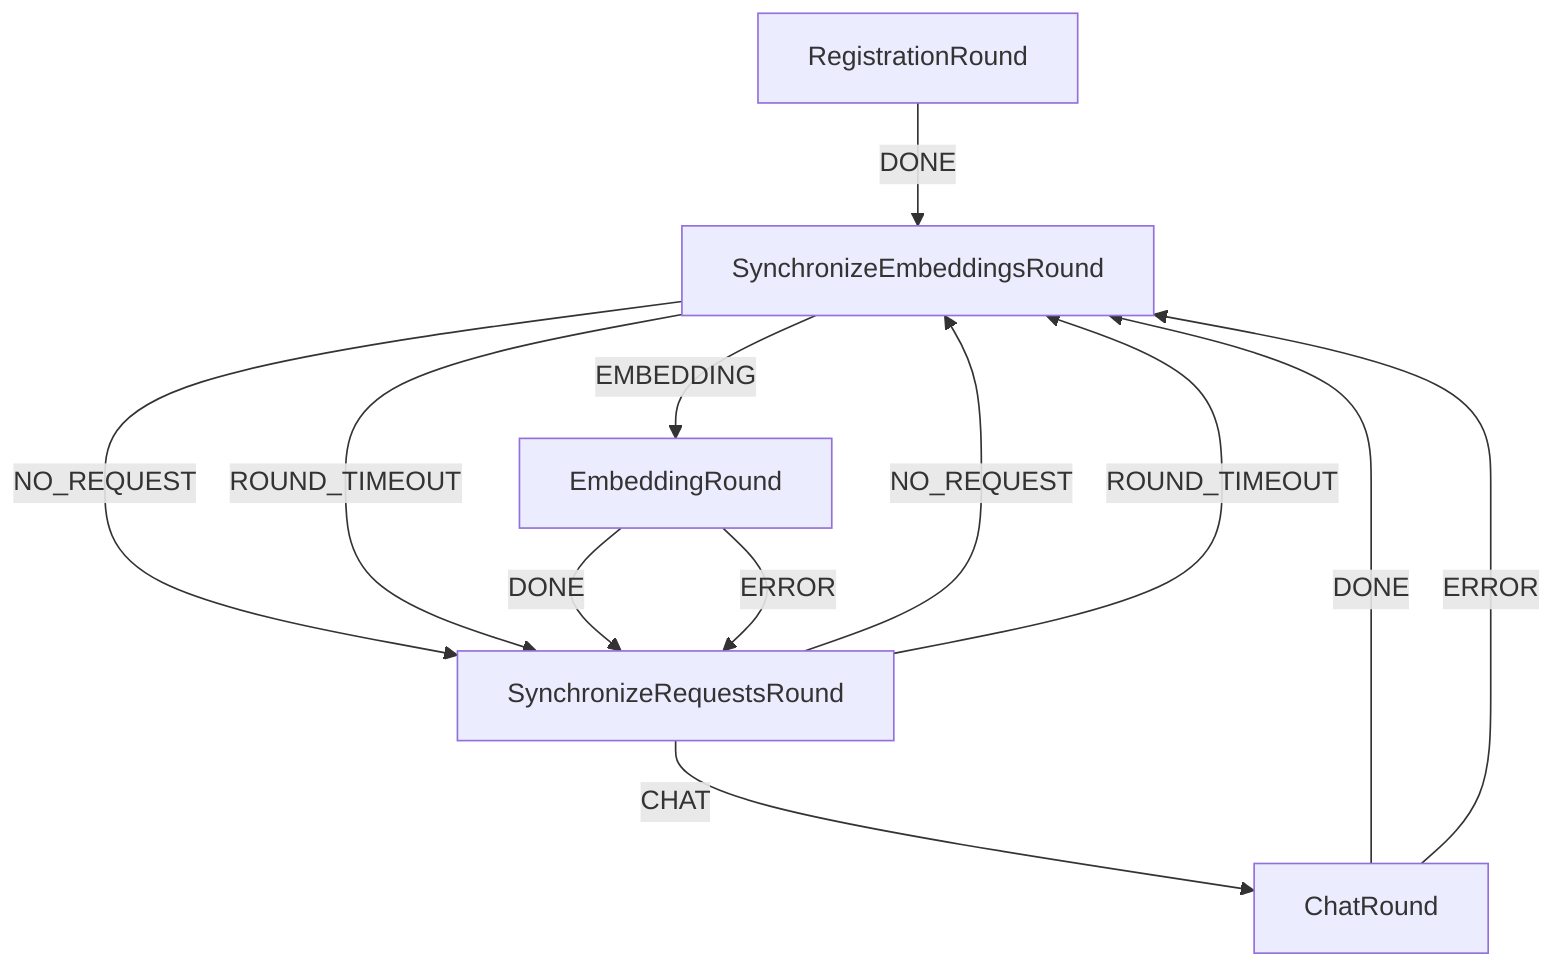 graph TD
  RegistrationRound
  RegistrationRound
  SynchronizeEmbeddingsRound
  SynchronizeRequestsRound
  EmbeddingRound
  ChatRound
  RegistrationRound -->|DONE| SynchronizeEmbeddingsRound
  SynchronizeEmbeddingsRound -->|EMBEDDING| EmbeddingRound
  SynchronizeEmbeddingsRound -->|NO_REQUEST| SynchronizeRequestsRound
  SynchronizeEmbeddingsRound -->|ROUND_TIMEOUT| SynchronizeRequestsRound
  EmbeddingRound -->|DONE| SynchronizeRequestsRound
  EmbeddingRound -->|ERROR| SynchronizeRequestsRound
  SynchronizeRequestsRound -->|CHAT| ChatRound
  SynchronizeRequestsRound -->|NO_REQUEST| SynchronizeEmbeddingsRound
  SynchronizeRequestsRound -->|ROUND_TIMEOUT| SynchronizeEmbeddingsRound
  ChatRound -->|DONE| SynchronizeEmbeddingsRound
  ChatRound -->|ERROR| SynchronizeEmbeddingsRound